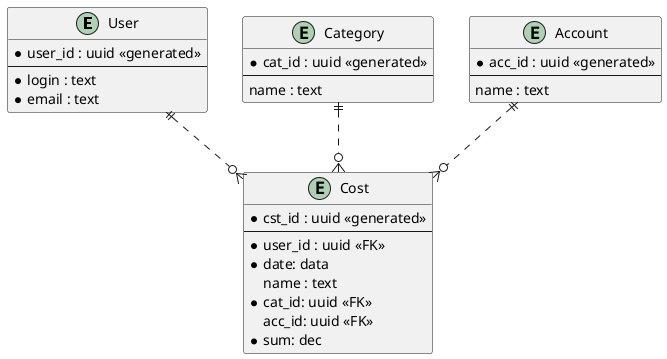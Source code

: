 @startuml model

' avoid problems with angled crows feet
' skinparam linetype ortho

entity "User" as usr {
  *user_id : uuid <<generated>>
  --
  *login : text
  *email : text
}

entity "Category" as cat {
  *cat_id : uuid <<generated>>
  --
  name : text
}

entity "Account" as acc {
  *acc_id : uuid <<generated>>
  --
  name : text
}

entity "Cost" as cst {
  *cst_id : uuid <<generated>>
  --
  *user_id : uuid <<FK>>
  *date: data
  name : text
  *cat_id: uuid <<FK>>
  acc_id: uuid <<FK>>
  *sum: dec
}

usr ||..o{ cst
cat ||..o{ cst
acc ||..o{ cst

@enduml